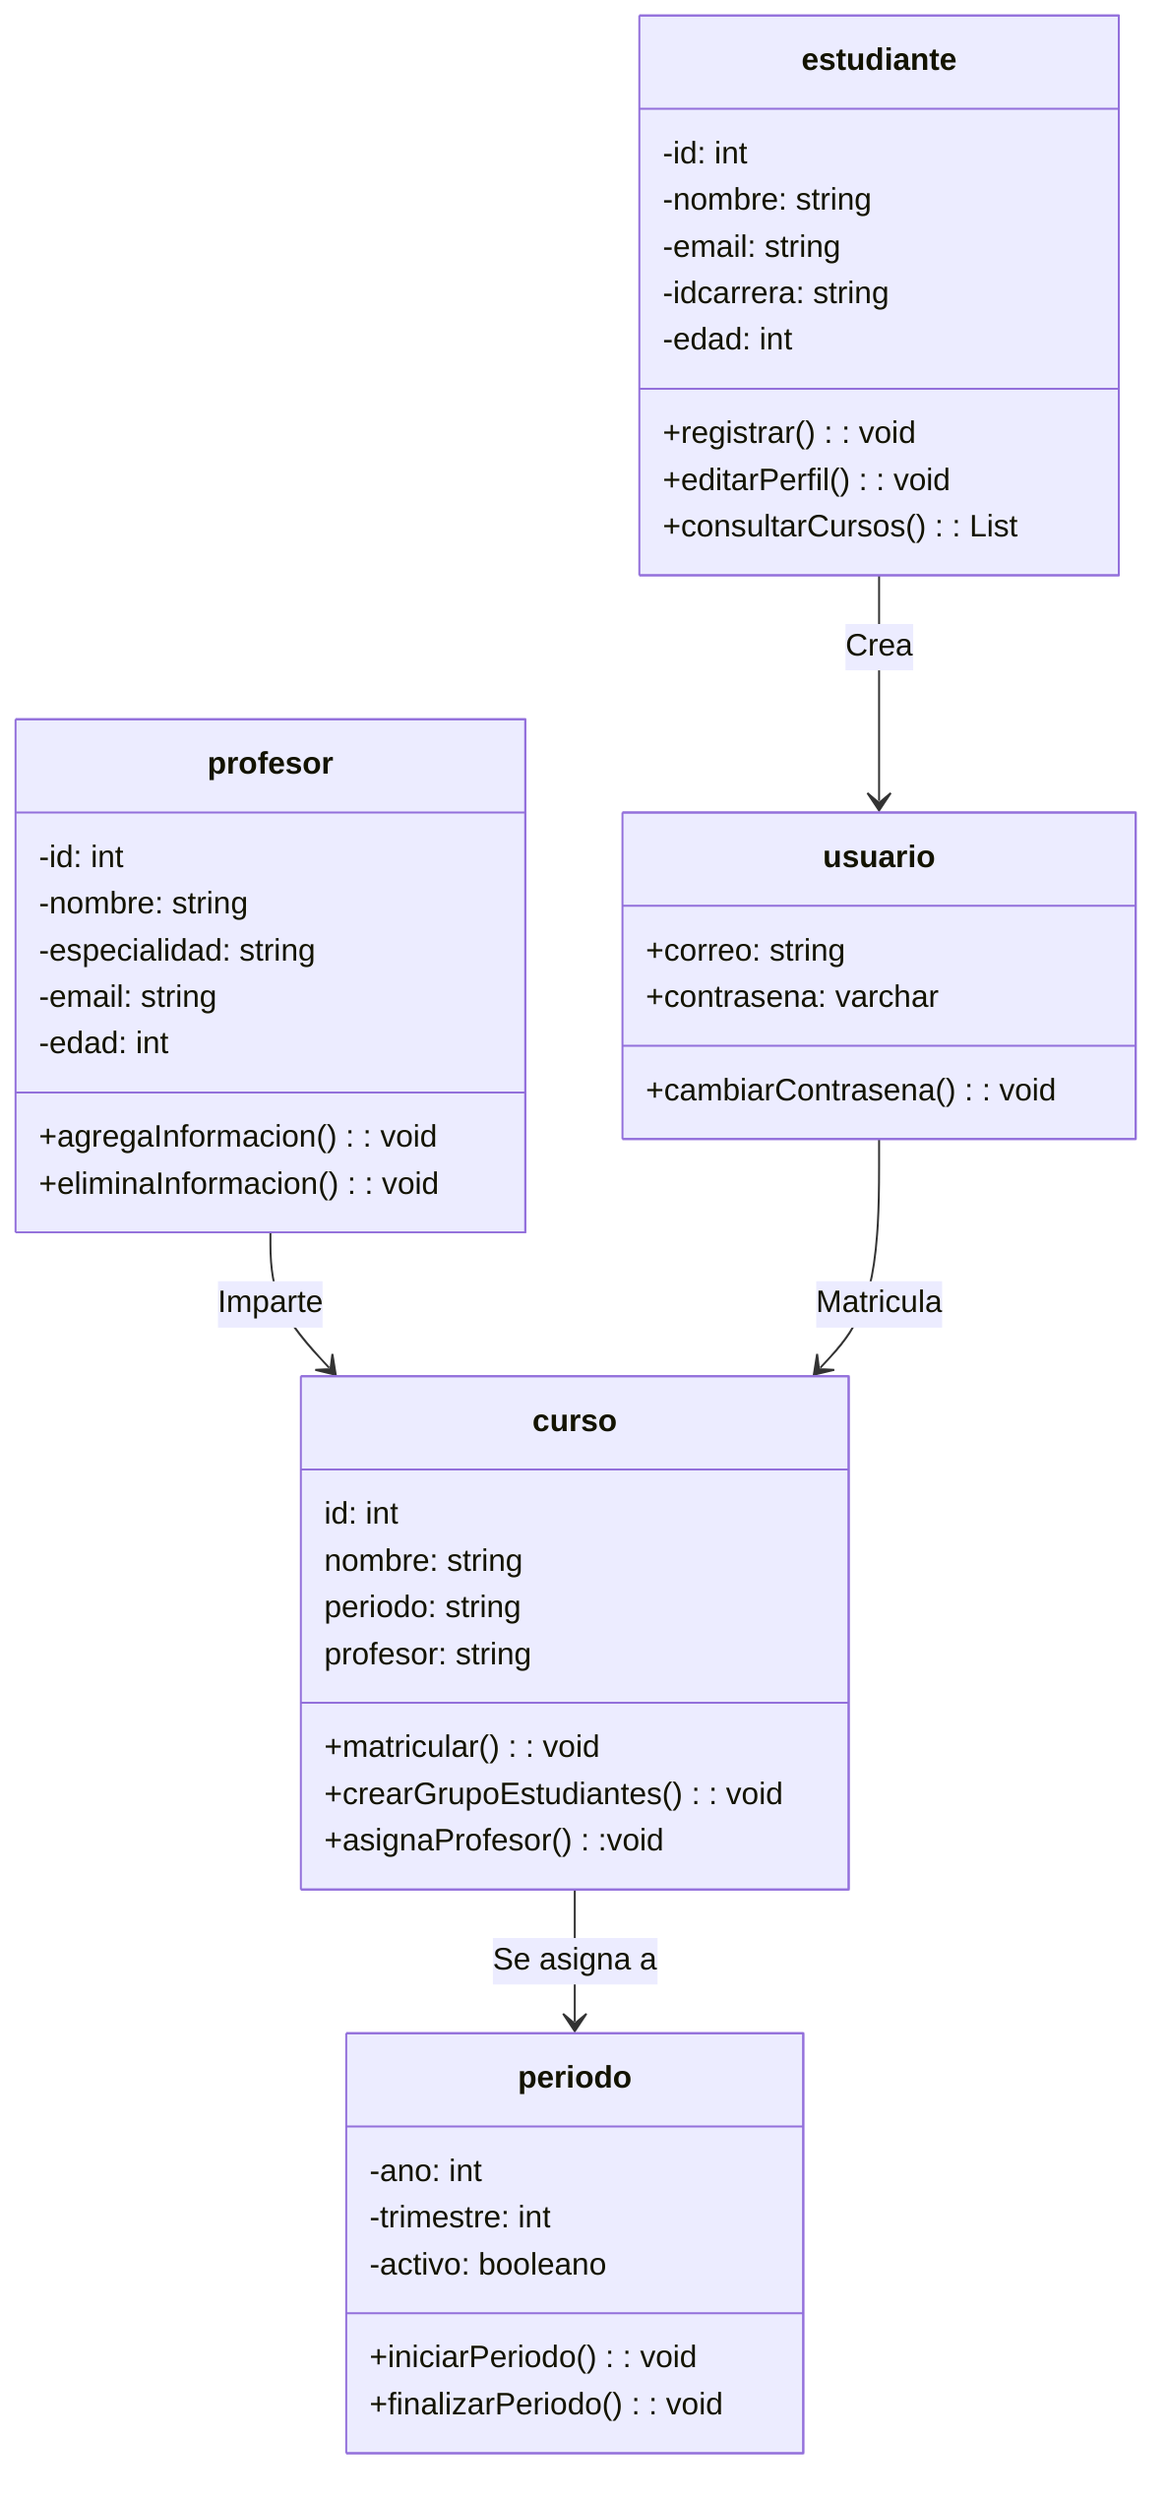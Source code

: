 classDiagram
    class periodo{
        -ano: int
        -trimestre: int
        -activo: booleano
        +iniciarPeriodo(): void
        +finalizarPeriodo(): void
    }
    class curso{
        id: int 
        nombre: string
        periodo: string
        profesor: string
        +matricular(): void
        +crearGrupoEstudiantes(): void
        +asignaProfesor():void
    }
    class profesor{
        -id: int
        -nombre: string
        -especialidad: string
        -email: string
        -edad: int
        +agregaInformacion(): void
        +eliminaInformacion(): void
    }
    class estudiante{
        -id: int
        -nombre: string
        -email: string
        -idcarrera: string
        -edad: int
        +registrar(): void
        +editarPerfil(): void
        +consultarCursos(): List<Curso>
    }
    class usuario{
        +correo: string
        +contrasena: varchar
        +cambiarContrasena(): void
    }
    
    curso --> periodo: Se asigna a
    profesor --> curso: Imparte 
    usuario --> curso: Matricula
    estudiante --> usuario: Crea